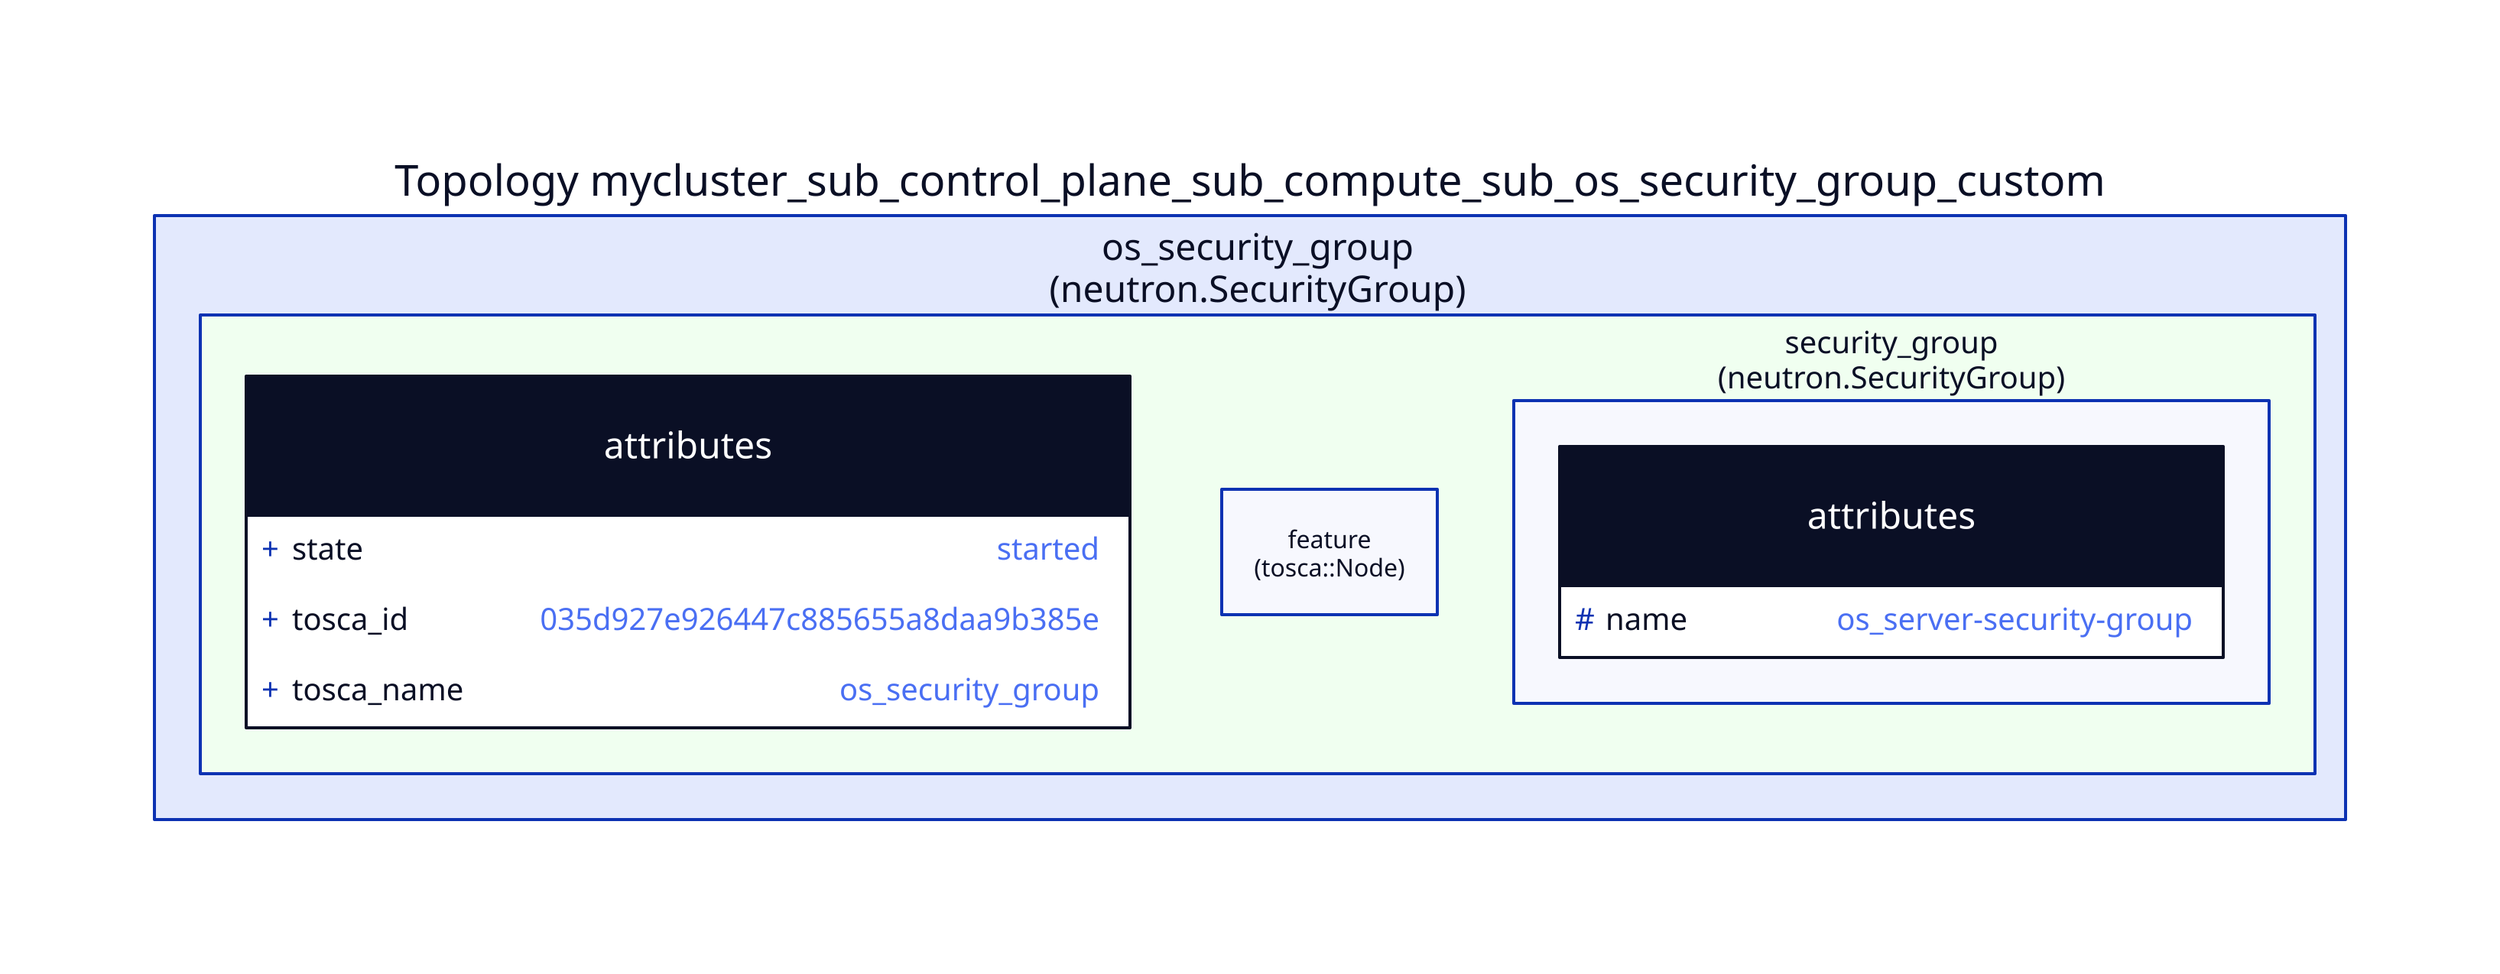 
  mycluster_sub_control_plane_sub_compute_sub_os_security_group_custom: "Topology mycluster_sub_control_plane_sub_compute_sub_os_security_group_custom" {
  
  node_os_security_group: "os_security_group\n(neutron.SecurityGroup)" {
  
    style { fill: honeydew }
    
  attributes {
    shape: class
  
    +state: "started"
    
    +tosca_id: "035d927e926447c885655a8daa9b385e"
    
    +tosca_name: "os_security_group"
    
  }
  
  feature: "feature\n(tosca::Node)" {
  
  }
  
  security_group: "security_group\n(neutron.SecurityGroup)" {
  
  attributes {
    shape: class
  
    \#name: "os_server-security-group"
    
  }
  
  }
  
  }
  
  }
  